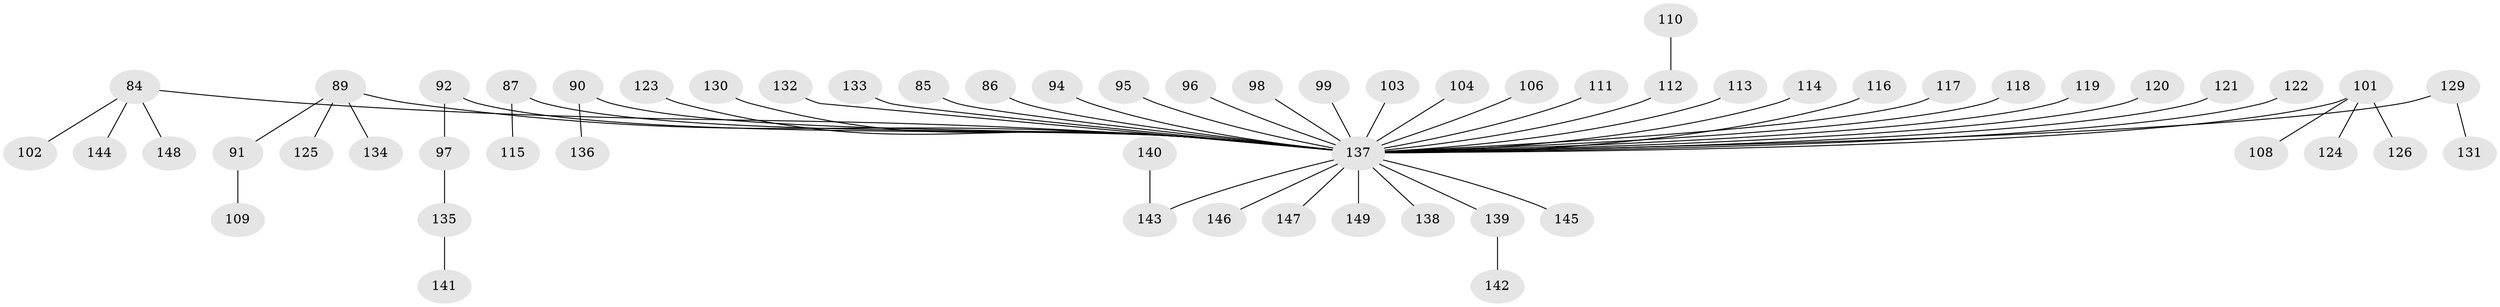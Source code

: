 // original degree distribution, {8: 0.013422818791946308, 6: 0.026845637583892617, 4: 0.06711409395973154, 5: 0.020134228187919462, 3: 0.10067114093959731, 2: 0.2751677852348993, 1: 0.4966442953020134}
// Generated by graph-tools (version 1.1) at 2025/56/03/04/25 21:56:35]
// undirected, 59 vertices, 58 edges
graph export_dot {
graph [start="1"]
  node [color=gray90,style=filled];
  84 [super="+40+76+80"];
  85;
  86;
  87;
  89;
  90;
  91;
  92;
  94;
  95;
  96;
  97;
  98;
  99;
  101 [super="+44+57"];
  102;
  103;
  104;
  106;
  108;
  109;
  110;
  111;
  112 [super="+100"];
  113;
  114;
  115;
  116;
  117;
  118;
  119;
  120;
  121;
  122;
  123;
  124;
  125;
  126;
  129;
  130 [super="+37"];
  131;
  132;
  133;
  134;
  135;
  136;
  137 [super="+9+71+53+72+54+64+65+70+75+66+67+73+74+79+81+82+93+83"];
  138;
  139 [super="+128"];
  140;
  141;
  142;
  143 [super="+127"];
  144;
  145 [super="+56"];
  146;
  147 [super="+63"];
  148;
  149;
  84 -- 144;
  84 -- 148;
  84 -- 102;
  84 -- 137;
  85 -- 137;
  86 -- 137;
  87 -- 115;
  87 -- 137;
  89 -- 91;
  89 -- 125;
  89 -- 134;
  89 -- 137;
  90 -- 136;
  90 -- 137;
  91 -- 109;
  92 -- 97;
  92 -- 137;
  94 -- 137;
  95 -- 137;
  96 -- 137;
  97 -- 135;
  98 -- 137;
  99 -- 137;
  101 -- 126;
  101 -- 124;
  101 -- 108;
  101 -- 137;
  103 -- 137;
  104 -- 137;
  106 -- 137;
  110 -- 112;
  111 -- 137;
  112 -- 137;
  113 -- 137;
  114 -- 137;
  116 -- 137;
  117 -- 137;
  118 -- 137;
  119 -- 137;
  120 -- 137;
  121 -- 137;
  122 -- 137;
  123 -- 137;
  129 -- 131;
  129 -- 137;
  130 -- 137;
  132 -- 137;
  133 -- 137;
  135 -- 141;
  137 -- 138;
  137 -- 143;
  137 -- 146;
  137 -- 149;
  137 -- 145;
  137 -- 147;
  137 -- 139;
  139 -- 142;
  140 -- 143;
}
